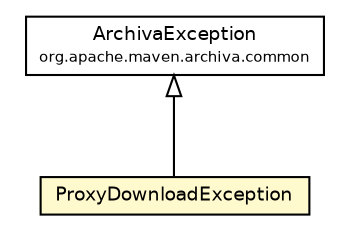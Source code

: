 #!/usr/local/bin/dot
#
# Class diagram 
# Generated by UmlGraph version 4.6 (http://www.spinellis.gr/sw/umlgraph)
#

digraph G {
	edge [fontname="Helvetica",fontsize=10,labelfontname="Helvetica",labelfontsize=10];
	node [fontname="Helvetica",fontsize=10,shape=plaintext];
	// org.apache.maven.archiva.common.ArchivaException
	c30638 [label=<<table border="0" cellborder="1" cellspacing="0" cellpadding="2" port="p" href="../common/ArchivaException.html">
		<tr><td><table border="0" cellspacing="0" cellpadding="1">
			<tr><td> ArchivaException </td></tr>
			<tr><td><font point-size="7.0"> org.apache.maven.archiva.common </font></td></tr>
		</table></td></tr>
		</table>>, fontname="Helvetica", fontcolor="black", fontsize=9.0];
	// org.apache.maven.archiva.policies.ProxyDownloadException
	c30647 [label=<<table border="0" cellborder="1" cellspacing="0" cellpadding="2" port="p" bgcolor="lemonChiffon" href="./ProxyDownloadException.html">
		<tr><td><table border="0" cellspacing="0" cellpadding="1">
			<tr><td> ProxyDownloadException </td></tr>
		</table></td></tr>
		</table>>, fontname="Helvetica", fontcolor="black", fontsize=9.0];
	//org.apache.maven.archiva.policies.ProxyDownloadException extends org.apache.maven.archiva.common.ArchivaException
	c30638:p -> c30647:p [dir=back,arrowtail=empty];
}

